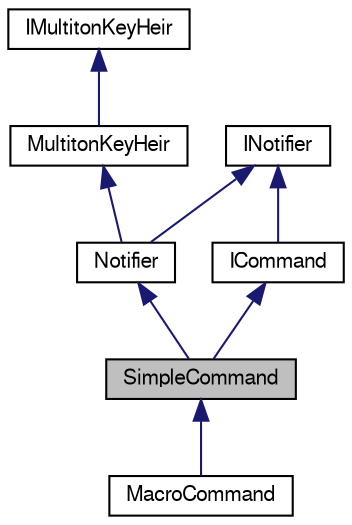 digraph G
{
  edge [fontname="FreeSans",fontsize="10",labelfontname="FreeSans",labelfontsize="10"];
  node [fontname="FreeSans",fontsize="10",shape=record];
  Node1 [label="SimpleCommand",height=0.2,width=0.4,color="black", fillcolor="grey75", style="filled" fontcolor="black"];
  Node2 -> Node1 [dir=back,color="midnightblue",fontsize="10",style="solid",fontname="FreeSans"];
  Node2 [label="Notifier",height=0.2,width=0.4,color="black", fillcolor="white", style="filled",URL="$class_notifier.html",tooltip="A Base INotifier implementation."];
  Node3 -> Node2 [dir=back,color="midnightblue",fontsize="10",style="solid",fontname="FreeSans"];
  Node3 [label="MultitonKeyHeir",height=0.2,width=0.4,color="black", fillcolor="white", style="filled",URL="$class_multiton_key_heir.html",tooltip="Multiton key holding class."];
  Node4 -> Node3 [dir=back,color="midnightblue",fontsize="10",style="solid",fontname="FreeSans"];
  Node4 [label="IMultitonKeyHeir",height=0.2,width=0.4,color="black", fillcolor="white", style="filled",URL="$class_i_multiton_key_heir.html",tooltip="Contains a multiton key."];
  Node5 -> Node2 [dir=back,color="midnightblue",fontsize="10",style="solid",fontname="FreeSans"];
  Node5 [label="INotifier",height=0.2,width=0.4,color="black", fillcolor="white", style="filled",URL="$class_i_notifier.html",tooltip="The interface definition for a PureMVC Notifier."];
  Node6 -> Node1 [dir=back,color="midnightblue",fontsize="10",style="solid",fontname="FreeSans"];
  Node6 [label="ICommand",height=0.2,width=0.4,color="black", fillcolor="white", style="filled",URL="$class_i_command.html",tooltip="The interface definition for a PureMVC Command."];
  Node5 -> Node6 [dir=back,color="midnightblue",fontsize="10",style="solid",fontname="FreeSans"];
  Node1 -> Node7 [dir=back,color="midnightblue",fontsize="10",style="solid",fontname="FreeSans"];
  Node7 [label="MacroCommand",height=0.2,width=0.4,color="black", fillcolor="white", style="filled",URL="$class_macro_command.html",tooltip="A base ICommand implementation that executes other ICommands."];
}
